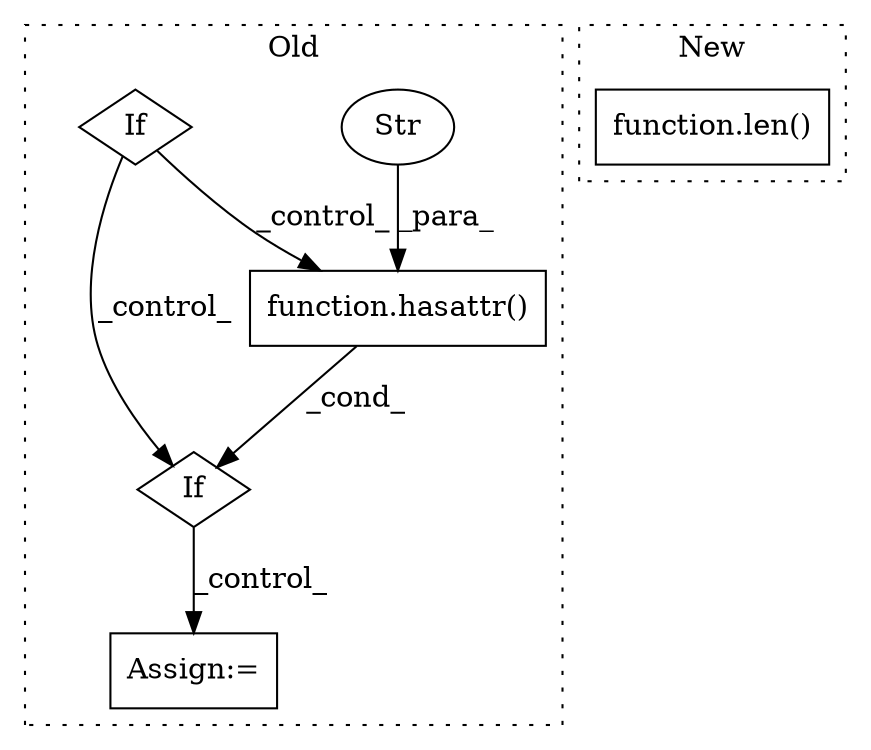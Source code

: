 digraph G {
subgraph cluster0 {
1 [label="function.hasattr()" a="75" s="12819,12849" l="8,1" shape="box"];
3 [label="Str" a="66" s="12838" l="11" shape="ellipse"];
4 [label="If" a="96" s="12819" l="0" shape="diamond"];
5 [label="Assign:=" a="68" s="13017" l="3" shape="box"];
6 [label="If" a="96" s="12728" l="0" shape="diamond"];
label = "Old";
style="dotted";
}
subgraph cluster1 {
2 [label="function.len()" a="75" s="12370,12387" l="4,1" shape="box"];
label = "New";
style="dotted";
}
1 -> 4 [label="_cond_"];
3 -> 1 [label="_para_"];
4 -> 5 [label="_control_"];
6 -> 4 [label="_control_"];
6 -> 1 [label="_control_"];
}